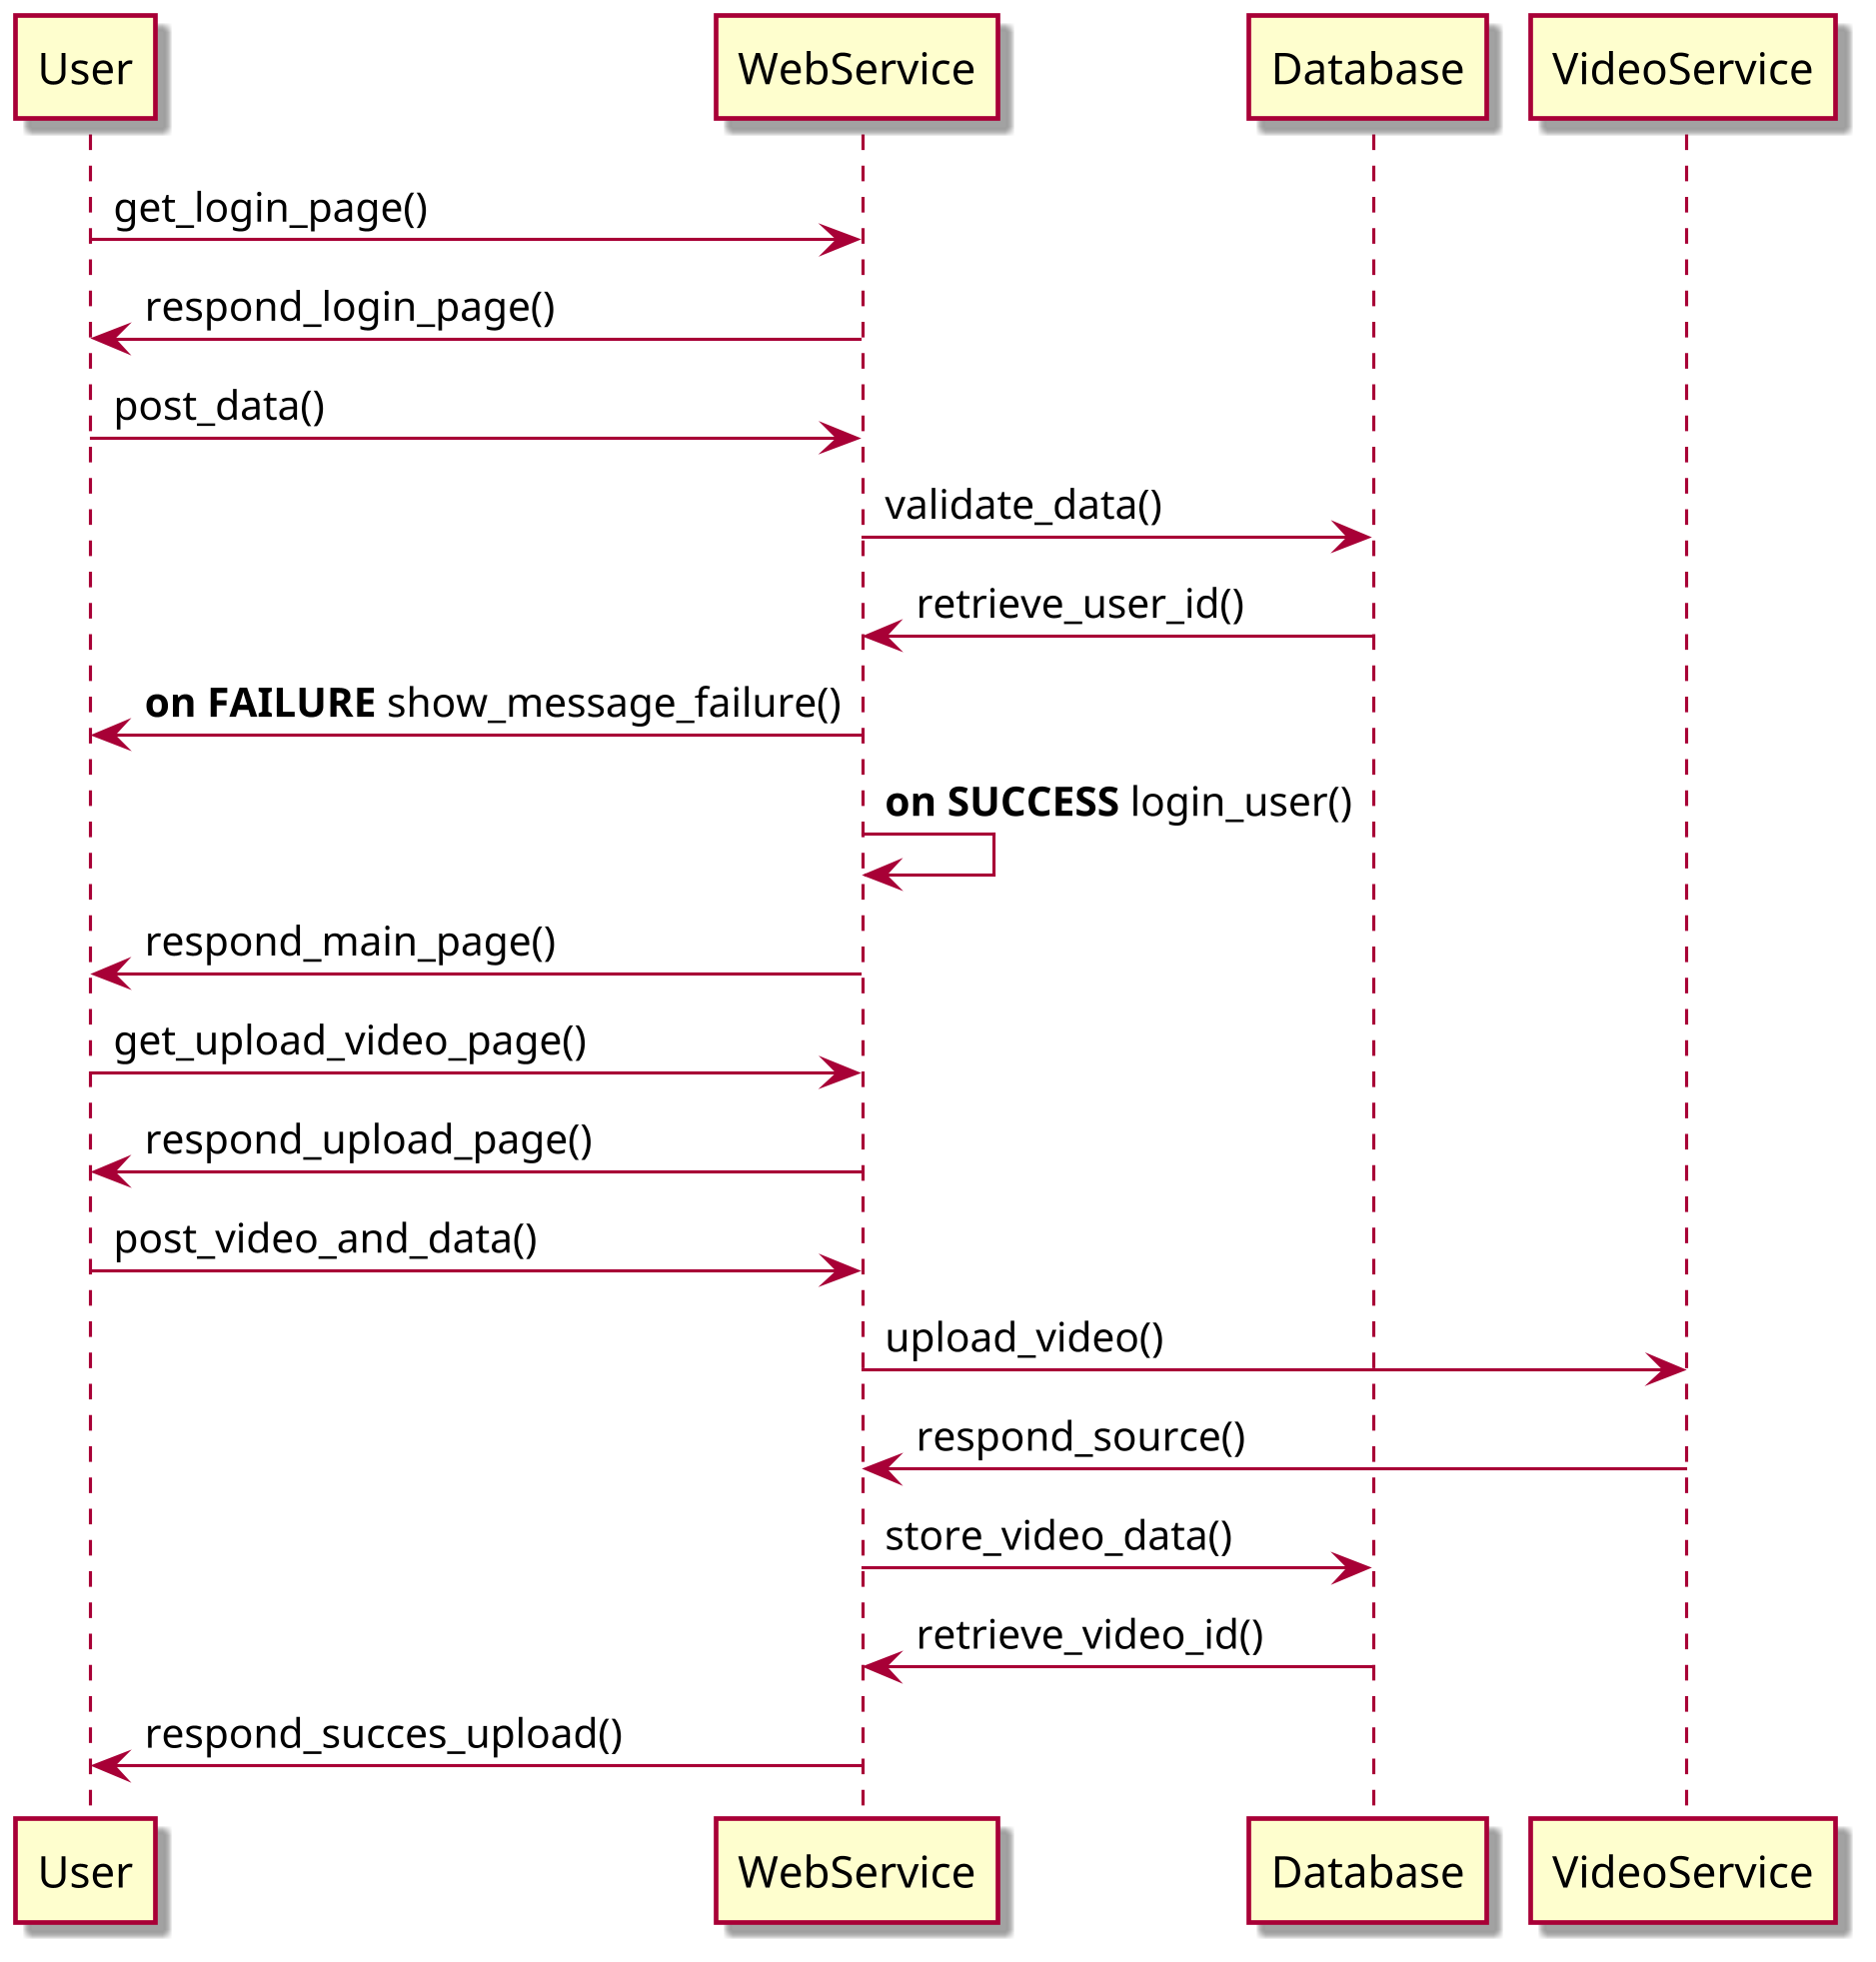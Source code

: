 ```plantuml
@startuml
skin rose
skinparam dpi 300
User -> WebService : get_login_page()
WebService -> User : respond_login_page()
User -> WebService : post_data()
WebService -> Database : validate_data()
Database -> WebService : retrieve_user_id()
WebService -> User : **on FAILURE** show_message_failure()
WebService -> WebService :  **on SUCCESS** login_user()
WebService -> User : respond_main_page()

User -> WebService : get_upload_video_page()
WebService -> User : respond_upload_page()
User -> WebService : post_video_and_data()
WebService -> VideoService : upload_video()
VideoService -> WebService : respond_source()
WebService -> Database : store_video_data()
Database -> WebService : retrieve_video_id()
WebService -> User : respond_succes_upload()

@enduml
```
